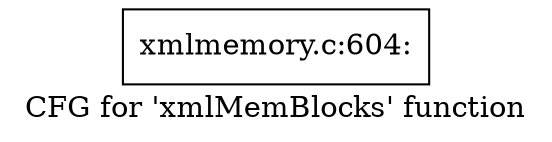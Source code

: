 digraph "CFG for 'xmlMemBlocks' function" {
	label="CFG for 'xmlMemBlocks' function";

	Node0x5650c3ef52c0 [shape=record,label="{xmlmemory.c:604:}"];
}
